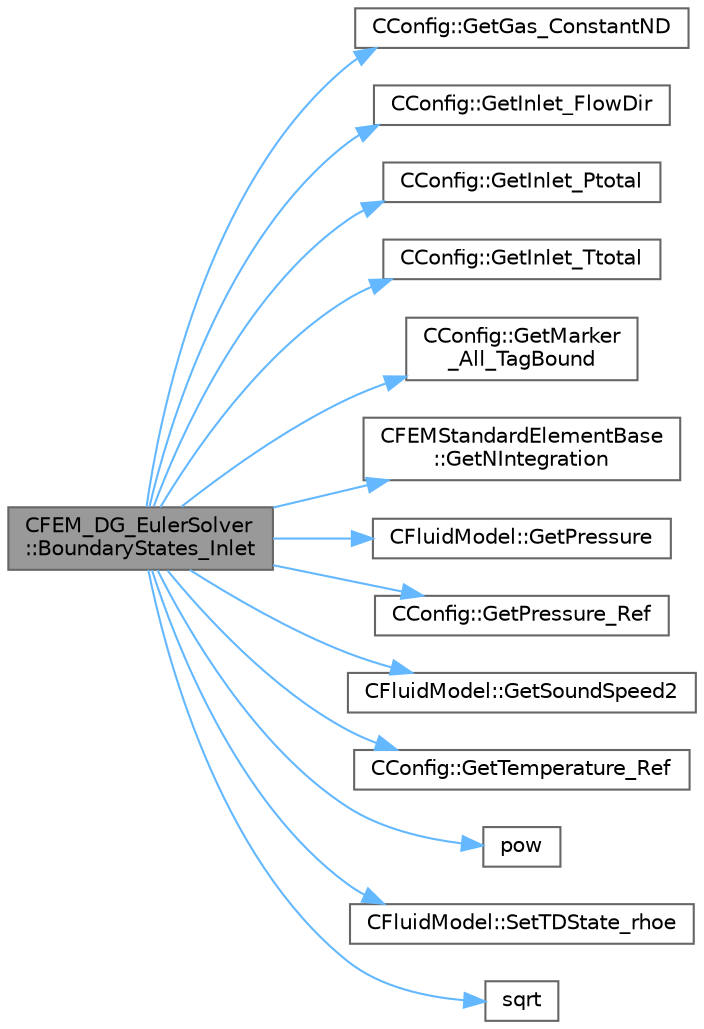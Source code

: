 digraph "CFEM_DG_EulerSolver::BoundaryStates_Inlet"
{
 // LATEX_PDF_SIZE
  bgcolor="transparent";
  edge [fontname=Helvetica,fontsize=10,labelfontname=Helvetica,labelfontsize=10];
  node [fontname=Helvetica,fontsize=10,shape=box,height=0.2,width=0.4];
  rankdir="LR";
  Node1 [id="Node000001",label="CFEM_DG_EulerSolver\l::BoundaryStates_Inlet",height=0.2,width=0.4,color="gray40", fillcolor="grey60", style="filled", fontcolor="black",tooltip="Function, which computes the boundary states in the integration points of the boundary face by applyi..."];
  Node1 -> Node2 [id="edge1_Node000001_Node000002",color="steelblue1",style="solid",tooltip=" "];
  Node2 [id="Node000002",label="CConfig::GetGas_ConstantND",height=0.2,width=0.4,color="grey40", fillcolor="white", style="filled",URL="$classCConfig.html#a1431ababf767a9f74ff74fe9ef647957",tooltip="Get the value of specific gas constant."];
  Node1 -> Node3 [id="edge2_Node000001_Node000003",color="steelblue1",style="solid",tooltip=" "];
  Node3 [id="Node000003",label="CConfig::GetInlet_FlowDir",height=0.2,width=0.4,color="grey40", fillcolor="white", style="filled",URL="$classCConfig.html#a6ad06d7d98b2d100b41bb5170ff2675b",tooltip="Get the flow direction unit vector at an inlet boundary."];
  Node1 -> Node4 [id="edge3_Node000001_Node000004",color="steelblue1",style="solid",tooltip=" "];
  Node4 [id="Node000004",label="CConfig::GetInlet_Ptotal",height=0.2,width=0.4,color="grey40", fillcolor="white", style="filled",URL="$classCConfig.html#a4e49966bd88e97be9bb0c43457561000",tooltip="Get the total pressure at an inlet boundary."];
  Node1 -> Node5 [id="edge4_Node000001_Node000005",color="steelblue1",style="solid",tooltip=" "];
  Node5 [id="Node000005",label="CConfig::GetInlet_Ttotal",height=0.2,width=0.4,color="grey40", fillcolor="white", style="filled",URL="$classCConfig.html#acf80e96919a5376886919840a72376e2",tooltip="Get the total temperature at an inlet boundary."];
  Node1 -> Node6 [id="edge5_Node000001_Node000006",color="steelblue1",style="solid",tooltip=" "];
  Node6 [id="Node000006",label="CConfig::GetMarker\l_All_TagBound",height=0.2,width=0.4,color="grey40", fillcolor="white", style="filled",URL="$classCConfig.html#ab8c9c1f45950a29355be4ff357049440",tooltip="Get the index of the surface defined in the geometry file."];
  Node1 -> Node7 [id="edge6_Node000001_Node000007",color="steelblue1",style="solid",tooltip=" "];
  Node7 [id="Node000007",label="CFEMStandardElementBase\l::GetNIntegration",height=0.2,width=0.4,color="grey40", fillcolor="white", style="filled",URL="$classCFEMStandardElementBase.html#aa5ad06a05a1d7b66bccca65521168a3b",tooltip="Function, which makes available the number of integration points for this standard element."];
  Node1 -> Node8 [id="edge7_Node000001_Node000008",color="steelblue1",style="solid",tooltip=" "];
  Node8 [id="Node000008",label="CFluidModel::GetPressure",height=0.2,width=0.4,color="grey40", fillcolor="white", style="filled",URL="$classCFluidModel.html#aee63b54308942e8b61b62a12a3278029",tooltip="Get fluid pressure."];
  Node1 -> Node9 [id="edge8_Node000001_Node000009",color="steelblue1",style="solid",tooltip=" "];
  Node9 [id="Node000009",label="CConfig::GetPressure_Ref",height=0.2,width=0.4,color="grey40", fillcolor="white", style="filled",URL="$classCConfig.html#a75b1f9203bdb8ced64323a100fa3aef9",tooltip="Get the value of the reference pressure for non-dimensionalization."];
  Node1 -> Node10 [id="edge9_Node000001_Node000010",color="steelblue1",style="solid",tooltip=" "];
  Node10 [id="Node000010",label="CFluidModel::GetSoundSpeed2",height=0.2,width=0.4,color="grey40", fillcolor="white", style="filled",URL="$classCFluidModel.html#a654e55c4c6bb3914b40fbc27410876ba",tooltip="Get fluid speed of sound squared."];
  Node1 -> Node11 [id="edge10_Node000001_Node000011",color="steelblue1",style="solid",tooltip=" "];
  Node11 [id="Node000011",label="CConfig::GetTemperature_Ref",height=0.2,width=0.4,color="grey40", fillcolor="white", style="filled",URL="$classCConfig.html#a218d027f78cd801a8734a2d4581591ad",tooltip="Get the value of the reference temperature for non-dimensionalization."];
  Node1 -> Node12 [id="edge11_Node000001_Node000012",color="steelblue1",style="solid",tooltip=" "];
  Node12 [id="Node000012",label="pow",height=0.2,width=0.4,color="grey40", fillcolor="white", style="filled",URL="$group__SIMD.html#ga768cbdeba8e4567257959378fba27f17",tooltip=" "];
  Node1 -> Node13 [id="edge12_Node000001_Node000013",color="steelblue1",style="solid",tooltip=" "];
  Node13 [id="Node000013",label="CFluidModel::SetTDState_rhoe",height=0.2,width=0.4,color="grey40", fillcolor="white", style="filled",URL="$classCFluidModel.html#a0c795f4190d7f03963bd4ba50f43c641",tooltip="virtual member that would be different for each gas model implemented"];
  Node1 -> Node14 [id="edge13_Node000001_Node000014",color="steelblue1",style="solid",tooltip=" "];
  Node14 [id="Node000014",label="sqrt",height=0.2,width=0.4,color="grey40", fillcolor="white", style="filled",URL="$group__SIMD.html#ga54a1925ab40fb4249ea255072520de35",tooltip=" "];
}
